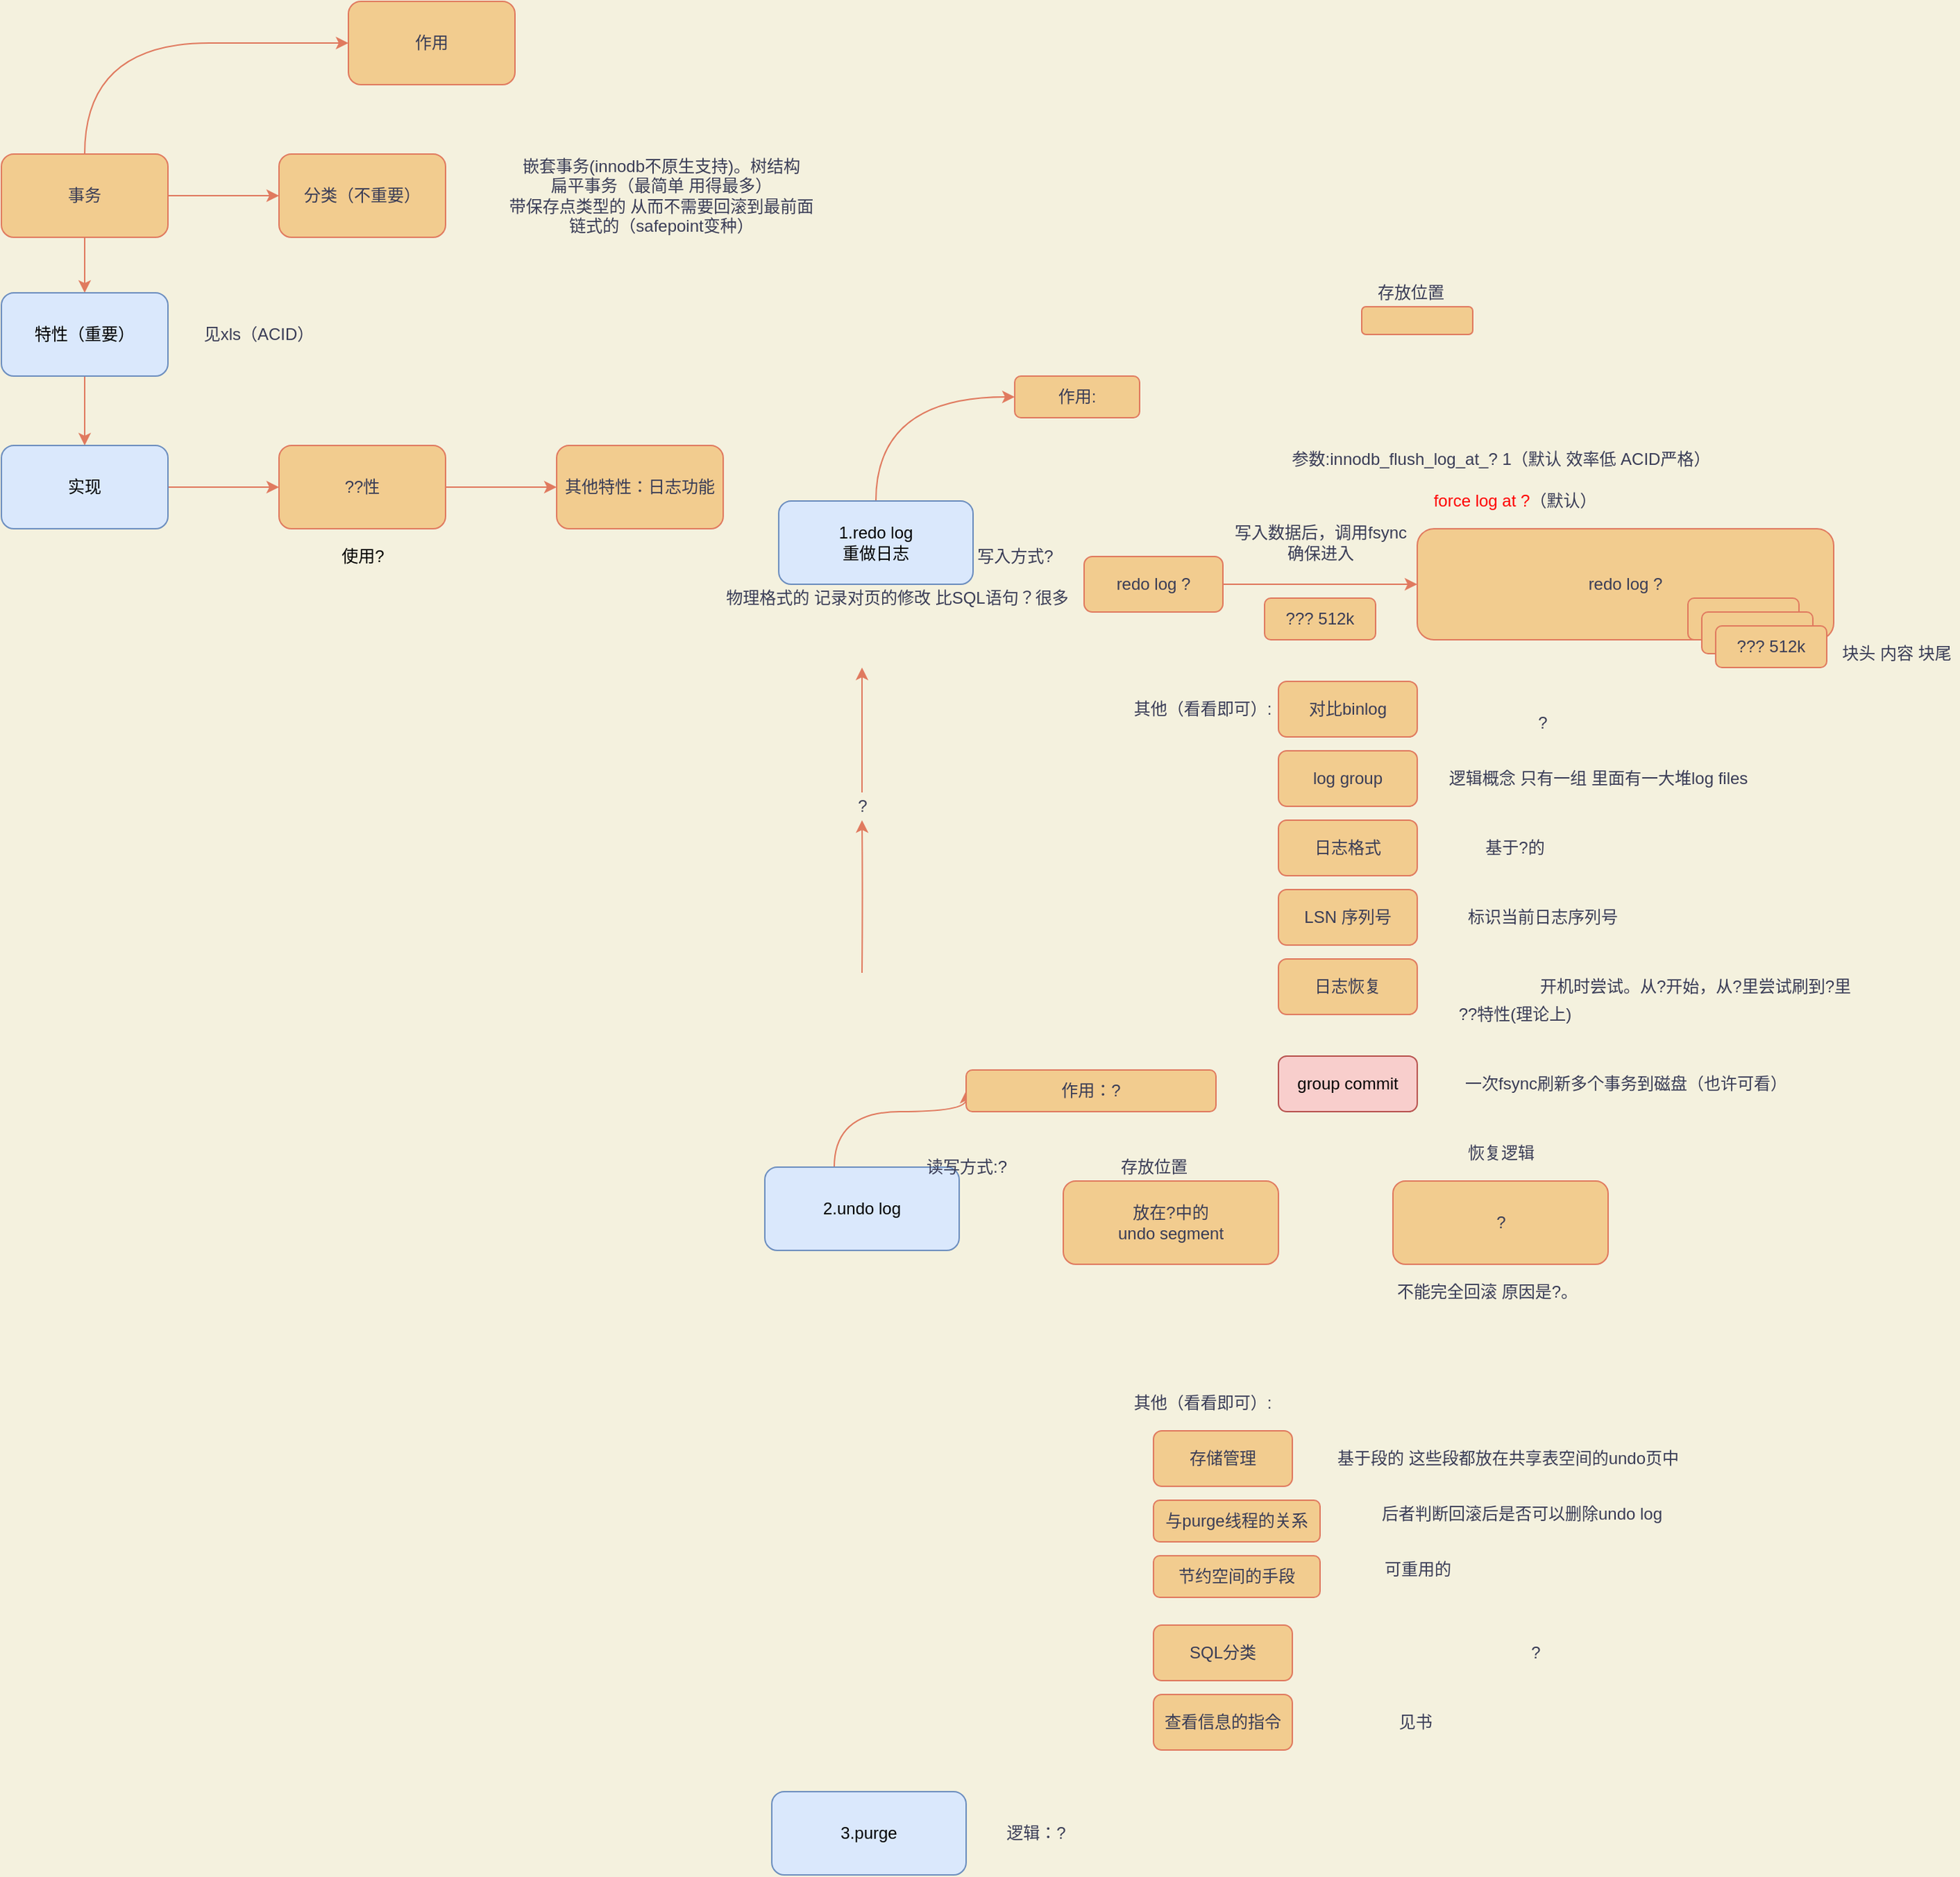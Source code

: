 <mxfile version="13.7.9" type="device"><diagram id="JRkVe0I8rKVUmKoNJj9f" name="事务"><mxGraphModel dx="813" dy="470" grid="1" gridSize="10" guides="1" tooltips="1" connect="1" arrows="1" fold="1" page="1" pageScale="1" pageWidth="3300" pageHeight="4681" background="#F4F1DE" math="0" shadow="0"><root><mxCell id="0"/><mxCell id="1" parent="0"/><mxCell id="Mo89kM1sxFwOf-Kj67yY-2" style="edgeStyle=orthogonalEdgeStyle;curved=1;rounded=1;sketch=0;orthogonalLoop=1;jettySize=auto;html=1;strokeColor=#E07A5F;fillColor=#F2CC8F;fontColor=#393C56;entryX=0;entryY=0.5;entryDx=0;entryDy=0;" parent="1" source="Mo89kM1sxFwOf-Kj67yY-1" target="Mo89kM1sxFwOf-Kj67yY-3" edge="1"><mxGeometry relative="1" as="geometry"><mxPoint x="790" y="250" as="targetPoint"/><Array as="points"><mxPoint x="620" y="250"/><mxPoint x="800" y="250"/></Array></mxGeometry></mxCell><mxCell id="Mo89kM1sxFwOf-Kj67yY-6" value="" style="edgeStyle=orthogonalEdgeStyle;curved=1;rounded=1;sketch=0;orthogonalLoop=1;jettySize=auto;html=1;strokeColor=#E07A5F;fillColor=#F2CC8F;fontColor=#393C56;" parent="1" source="Mo89kM1sxFwOf-Kj67yY-1" target="Mo89kM1sxFwOf-Kj67yY-5" edge="1"><mxGeometry relative="1" as="geometry"/></mxCell><mxCell id="Mo89kM1sxFwOf-Kj67yY-8" value="" style="edgeStyle=orthogonalEdgeStyle;curved=1;rounded=1;sketch=0;orthogonalLoop=1;jettySize=auto;html=1;strokeColor=#E07A5F;fillColor=#F2CC8F;fontColor=#393C56;" parent="1" source="Mo89kM1sxFwOf-Kj67yY-1" target="Mo89kM1sxFwOf-Kj67yY-7" edge="1"><mxGeometry relative="1" as="geometry"/></mxCell><mxCell id="Mo89kM1sxFwOf-Kj67yY-1" value="事务" style="whiteSpace=wrap;html=1;sketch=0;strokeColor=#E07A5F;fillColor=#F2CC8F;fontColor=#393C56;rounded=1;" parent="1" vertex="1"><mxGeometry x="560" y="330" width="120" height="60" as="geometry"/></mxCell><mxCell id="Mo89kM1sxFwOf-Kj67yY-3" value="作用" style="rounded=1;whiteSpace=wrap;html=1;sketch=0;strokeColor=#E07A5F;fillColor=#F2CC8F;fontColor=#393C56;" parent="1" vertex="1"><mxGeometry x="810" y="220" width="120" height="60" as="geometry"/></mxCell><mxCell id="Mo89kM1sxFwOf-Kj67yY-5" value="分类（不重要）" style="whiteSpace=wrap;html=1;sketch=0;strokeColor=#E07A5F;fillColor=#F2CC8F;fontColor=#393C56;rounded=1;" parent="1" vertex="1"><mxGeometry x="760" y="330" width="120" height="60" as="geometry"/></mxCell><mxCell id="Mo89kM1sxFwOf-Kj67yY-12" value="" style="edgeStyle=orthogonalEdgeStyle;curved=1;rounded=1;sketch=0;orthogonalLoop=1;jettySize=auto;html=1;strokeColor=#E07A5F;fillColor=#F2CC8F;fontColor=#393C56;" parent="1" source="Mo89kM1sxFwOf-Kj67yY-7" target="Mo89kM1sxFwOf-Kj67yY-11" edge="1"><mxGeometry relative="1" as="geometry"/></mxCell><mxCell id="Mo89kM1sxFwOf-Kj67yY-7" value="特性（重要）" style="whiteSpace=wrap;html=1;sketch=0;strokeColor=#6c8ebf;fillColor=#dae8fc;rounded=1;" parent="1" vertex="1"><mxGeometry x="560" y="430" width="120" height="60" as="geometry"/></mxCell><mxCell id="Mo89kM1sxFwOf-Kj67yY-9" value="见xls（ACID）" style="text;html=1;align=center;verticalAlign=middle;resizable=0;points=[];autosize=1;fontColor=#393C56;" parent="1" vertex="1"><mxGeometry x="700" y="450" width="90" height="20" as="geometry"/></mxCell><mxCell id="Mo89kM1sxFwOf-Kj67yY-10" value="嵌套事务(innodb不原生支持)。树结构&lt;br&gt;扁平事务（最简单 用得最多）&lt;br&gt;带保存点类型的 从而不需要回滚到最前面&lt;br&gt;链式的（safepoint变种）" style="text;html=1;align=center;verticalAlign=middle;resizable=0;points=[];autosize=1;fontColor=#393C56;" parent="1" vertex="1"><mxGeometry x="920" y="330" width="230" height="60" as="geometry"/></mxCell><mxCell id="Mo89kM1sxFwOf-Kj67yY-14" value="" style="edgeStyle=orthogonalEdgeStyle;curved=1;rounded=1;sketch=0;orthogonalLoop=1;jettySize=auto;html=1;strokeColor=#E07A5F;fillColor=#F2CC8F;fontColor=#393C56;" parent="1" source="Mo89kM1sxFwOf-Kj67yY-11" target="Mo89kM1sxFwOf-Kj67yY-13" edge="1"><mxGeometry relative="1" as="geometry"/></mxCell><mxCell id="Mo89kM1sxFwOf-Kj67yY-11" value="实现" style="whiteSpace=wrap;html=1;sketch=0;strokeColor=#6c8ebf;fillColor=#dae8fc;rounded=1;" parent="1" vertex="1"><mxGeometry x="560" y="540" width="120" height="60" as="geometry"/></mxCell><mxCell id="Mo89kM1sxFwOf-Kj67yY-17" value="" style="edgeStyle=orthogonalEdgeStyle;curved=1;rounded=1;sketch=0;orthogonalLoop=1;jettySize=auto;html=1;strokeColor=#E07A5F;fillColor=#F2CC8F;fontColor=#393C56;" parent="1" source="Mo89kM1sxFwOf-Kj67yY-13" target="Mo89kM1sxFwOf-Kj67yY-16" edge="1"><mxGeometry relative="1" as="geometry"/></mxCell><mxCell id="Mo89kM1sxFwOf-Kj67yY-13" value="??性" style="whiteSpace=wrap;html=1;sketch=0;strokeColor=#E07A5F;fillColor=#F2CC8F;fontColor=#393C56;rounded=1;" parent="1" vertex="1"><mxGeometry x="760" y="540" width="120" height="60" as="geometry"/></mxCell><mxCell id="Mo89kM1sxFwOf-Kj67yY-16" value="其他特性：日志功能" style="whiteSpace=wrap;html=1;sketch=0;strokeColor=#E07A5F;fillColor=#F2CC8F;fontColor=#393C56;rounded=1;" parent="1" vertex="1"><mxGeometry x="960" y="540" width="120" height="60" as="geometry"/></mxCell><mxCell id="Mo89kM1sxFwOf-Kj67yY-45" style="edgeStyle=orthogonalEdgeStyle;curved=1;rounded=1;sketch=0;orthogonalLoop=1;jettySize=auto;html=1;entryX=0;entryY=0.5;entryDx=0;entryDy=0;strokeColor=#E07A5F;fillColor=#F2CC8F;fontColor=#393C56;exitX=0.5;exitY=0;exitDx=0;exitDy=0;" parent="1" source="Mo89kM1sxFwOf-Kj67yY-19" target="Mo89kM1sxFwOf-Kj67yY-38" edge="1"><mxGeometry relative="1" as="geometry"/></mxCell><mxCell id="Mo89kM1sxFwOf-Kj67yY-19" value="1.redo log&lt;br&gt;重做日志" style="rounded=1;whiteSpace=wrap;html=1;sketch=0;strokeColor=#6c8ebf;fillColor=#dae8fc;" parent="1" vertex="1"><mxGeometry x="1120" y="580" width="140" height="60" as="geometry"/></mxCell><mxCell id="Mo89kM1sxFwOf-Kj67yY-27" style="edgeStyle=orthogonalEdgeStyle;curved=1;rounded=1;sketch=0;orthogonalLoop=1;jettySize=auto;html=1;entryX=0;entryY=0.5;entryDx=0;entryDy=0;strokeColor=#E07A5F;fillColor=#F2CC8F;fontColor=#393C56;" parent="1" source="Mo89kM1sxFwOf-Kj67yY-21" target="Mo89kM1sxFwOf-Kj67yY-22" edge="1"><mxGeometry relative="1" as="geometry"/></mxCell><mxCell id="Mo89kM1sxFwOf-Kj67yY-21" value="redo log ?" style="rounded=1;whiteSpace=wrap;html=1;sketch=0;strokeColor=#E07A5F;fillColor=#F2CC8F;fontColor=#393C56;" parent="1" vertex="1"><mxGeometry x="1340" y="620" width="100" height="40" as="geometry"/></mxCell><mxCell id="Mo89kM1sxFwOf-Kj67yY-22" value="redo log ?" style="rounded=1;whiteSpace=wrap;html=1;sketch=0;strokeColor=#E07A5F;fillColor=#F2CC8F;fontColor=#393C56;" parent="1" vertex="1"><mxGeometry x="1580" y="600" width="300" height="80" as="geometry"/></mxCell><mxCell id="Mo89kM1sxFwOf-Kj67yY-23" value="&lt;font color=&quot;#ff0000&quot;&gt;force log at ?&lt;/font&gt;（默认）" style="text;html=1;align=center;verticalAlign=middle;resizable=0;points=[];autosize=1;fontColor=#393C56;" parent="1" vertex="1"><mxGeometry x="1585" y="570" width="130" height="20" as="geometry"/></mxCell><mxCell id="Mo89kM1sxFwOf-Kj67yY-25" value="写入方式?" style="text;html=1;align=center;verticalAlign=middle;resizable=0;points=[];autosize=1;fontColor=#393C56;" parent="1" vertex="1"><mxGeometry x="1255" y="610" width="70" height="20" as="geometry"/></mxCell><mxCell id="Mo89kM1sxFwOf-Kj67yY-28" value="写入数据后，调用fsync&lt;br&gt;确保进入" style="text;html=1;align=center;verticalAlign=middle;resizable=0;points=[];autosize=1;fontColor=#393C56;" parent="1" vertex="1"><mxGeometry x="1440" y="595" width="140" height="30" as="geometry"/></mxCell><mxCell id="Mo89kM1sxFwOf-Kj67yY-29" value="参数:innodb_flush_log_at_? 1（默认 效率低 ACID严格）" style="text;html=1;align=center;verticalAlign=middle;resizable=0;points=[];autosize=1;fontColor=#393C56;" parent="1" vertex="1"><mxGeometry x="1480" y="540" width="320" height="20" as="geometry"/></mxCell><mxCell id="Mo89kM1sxFwOf-Kj67yY-47" style="edgeStyle=orthogonalEdgeStyle;curved=1;rounded=1;sketch=0;orthogonalLoop=1;jettySize=auto;html=1;entryX=0;entryY=0.5;entryDx=0;entryDy=0;strokeColor=#E07A5F;fillColor=#F2CC8F;fontColor=#393C56;" parent="1" source="Mo89kM1sxFwOf-Kj67yY-30" target="Mo89kM1sxFwOf-Kj67yY-46" edge="1"><mxGeometry relative="1" as="geometry"><Array as="points"><mxPoint x="1160" y="1020"/></Array></mxGeometry></mxCell><mxCell id="Mo89kM1sxFwOf-Kj67yY-70" style="edgeStyle=orthogonalEdgeStyle;curved=1;rounded=1;sketch=0;orthogonalLoop=1;jettySize=auto;html=1;strokeColor=#E07A5F;fillColor=#F2CC8F;fontColor=#393C56;" parent="1" source="Mo89kM1sxFwOf-Kj67yY-71" edge="1"><mxGeometry relative="1" as="geometry"><mxPoint x="1180" y="700" as="targetPoint"/><mxPoint x="1180" y="920" as="sourcePoint"/></mxGeometry></mxCell><mxCell id="Mo89kM1sxFwOf-Kj67yY-30" value="2.undo log" style="rounded=1;whiteSpace=wrap;html=1;sketch=0;strokeColor=#6c8ebf;fillColor=#dae8fc;" parent="1" vertex="1"><mxGeometry x="1110" y="1060" width="140" height="60" as="geometry"/></mxCell><mxCell id="Mo89kM1sxFwOf-Kj67yY-31" value="读写方式:?" style="text;html=1;align=center;verticalAlign=middle;resizable=0;points=[];autosize=1;fontColor=#393C56;" parent="1" vertex="1"><mxGeometry x="1220" y="1050" width="70" height="20" as="geometry"/></mxCell><mxCell id="Mo89kM1sxFwOf-Kj67yY-32" value="对比binlog" style="rounded=1;whiteSpace=wrap;html=1;sketch=0;strokeColor=#E07A5F;fillColor=#F2CC8F;fontColor=#393C56;" parent="1" vertex="1"><mxGeometry x="1480" y="710" width="100" height="40" as="geometry"/></mxCell><mxCell id="Mo89kM1sxFwOf-Kj67yY-33" value="物理格式的 记录对页的修改 比SQL语句？很多" style="text;html=1;align=center;verticalAlign=middle;resizable=0;points=[];autosize=1;fontColor=#393C56;" parent="1" vertex="1"><mxGeometry x="1075" y="640" width="260" height="20" as="geometry"/></mxCell><mxCell id="Mo89kM1sxFwOf-Kj67yY-34" value="?" style="text;html=1;align=center;verticalAlign=middle;resizable=0;points=[];autosize=1;fontColor=#393C56;" parent="1" vertex="1"><mxGeometry x="1660" y="730" width="20" height="20" as="geometry"/></mxCell><mxCell id="Mo89kM1sxFwOf-Kj67yY-38" value="&lt;span&gt;作用:&lt;/span&gt;" style="rounded=1;whiteSpace=wrap;html=1;sketch=0;strokeColor=#E07A5F;fillColor=#F2CC8F;fontColor=#393C56;" parent="1" vertex="1"><mxGeometry x="1290" y="490" width="90" height="30" as="geometry"/></mxCell><mxCell id="Mo89kM1sxFwOf-Kj67yY-46" value="&lt;span&gt;作用：?&lt;/span&gt;" style="rounded=1;whiteSpace=wrap;html=1;sketch=0;strokeColor=#E07A5F;fillColor=#F2CC8F;fontColor=#393C56;" parent="1" vertex="1"><mxGeometry x="1255" y="990" width="180" height="30" as="geometry"/></mxCell><mxCell id="Mo89kM1sxFwOf-Kj67yY-51" value="??? 512k" style="rounded=1;whiteSpace=wrap;html=1;sketch=0;strokeColor=#E07A5F;fillColor=#F2CC8F;fontColor=#393C56;" parent="1" vertex="1"><mxGeometry x="1775" y="650" width="80" height="30" as="geometry"/></mxCell><mxCell id="Mo89kM1sxFwOf-Kj67yY-52" value="块头 内容 块尾" style="text;html=1;align=center;verticalAlign=middle;resizable=0;points=[];autosize=1;fontColor=#393C56;" parent="1" vertex="1"><mxGeometry x="1880" y="680" width="90" height="20" as="geometry"/></mxCell><mxCell id="Mo89kM1sxFwOf-Kj67yY-53" value="其他（看看即可）:" style="text;html=1;align=center;verticalAlign=middle;resizable=0;points=[];autosize=1;fontColor=#393C56;" parent="1" vertex="1"><mxGeometry x="1370" y="720" width="110" height="20" as="geometry"/></mxCell><mxCell id="Mo89kM1sxFwOf-Kj67yY-54" value="log group" style="rounded=1;whiteSpace=wrap;html=1;sketch=0;strokeColor=#E07A5F;fillColor=#F2CC8F;fontColor=#393C56;" parent="1" vertex="1"><mxGeometry x="1480" y="760" width="100" height="40" as="geometry"/></mxCell><mxCell id="Mo89kM1sxFwOf-Kj67yY-55" value="逻辑概念 只有一组 里面有一大堆log files" style="text;html=1;align=center;verticalAlign=middle;resizable=0;points=[];autosize=1;fontColor=#393C56;" parent="1" vertex="1"><mxGeometry x="1595" y="770" width="230" height="20" as="geometry"/></mxCell><mxCell id="Mo89kM1sxFwOf-Kj67yY-56" value="??? 512k" style="rounded=1;whiteSpace=wrap;html=1;sketch=0;strokeColor=#E07A5F;fillColor=#F2CC8F;fontColor=#393C56;" parent="1" vertex="1"><mxGeometry x="1470" y="650" width="80" height="30" as="geometry"/></mxCell><mxCell id="Mo89kM1sxFwOf-Kj67yY-57" value="日志格式" style="rounded=1;whiteSpace=wrap;html=1;sketch=0;strokeColor=#E07A5F;fillColor=#F2CC8F;fontColor=#393C56;" parent="1" vertex="1"><mxGeometry x="1480" y="810" width="100" height="40" as="geometry"/></mxCell><mxCell id="Mo89kM1sxFwOf-Kj67yY-58" value="基于?的" style="text;html=1;align=center;verticalAlign=middle;resizable=0;points=[];autosize=1;fontColor=#393C56;" parent="1" vertex="1"><mxGeometry x="1620" y="820" width="60" height="20" as="geometry"/></mxCell><mxCell id="Mo89kM1sxFwOf-Kj67yY-59" value="LSN 序列号" style="rounded=1;whiteSpace=wrap;html=1;sketch=0;strokeColor=#E07A5F;fillColor=#F2CC8F;fontColor=#393C56;" parent="1" vertex="1"><mxGeometry x="1480" y="860" width="100" height="40" as="geometry"/></mxCell><mxCell id="Mo89kM1sxFwOf-Kj67yY-60" value="日志恢复" style="rounded=1;whiteSpace=wrap;html=1;sketch=0;strokeColor=#E07A5F;fillColor=#F2CC8F;fontColor=#393C56;" parent="1" vertex="1"><mxGeometry x="1480" y="910" width="100" height="40" as="geometry"/></mxCell><mxCell id="Mo89kM1sxFwOf-Kj67yY-61" value="开机时尝试。从?开始，从?里尝试刷到?里" style="text;html=1;align=center;verticalAlign=middle;resizable=0;points=[];autosize=1;fontColor=#393C56;" parent="1" vertex="1"><mxGeometry x="1660" y="920" width="240" height="20" as="geometry"/></mxCell><mxCell id="Mo89kM1sxFwOf-Kj67yY-62" value="标识当前日志序列号" style="text;html=1;align=center;verticalAlign=middle;resizable=0;points=[];autosize=1;fontColor=#393C56;" parent="1" vertex="1"><mxGeometry x="1610" y="870" width="120" height="20" as="geometry"/></mxCell><mxCell id="Mo89kM1sxFwOf-Kj67yY-63" value="??特性(理论上)" style="text;html=1;align=center;verticalAlign=middle;resizable=0;points=[];autosize=1;fontColor=#393C56;" parent="1" vertex="1"><mxGeometry x="1600" y="940" width="100" height="20" as="geometry"/></mxCell><mxCell id="Mo89kM1sxFwOf-Kj67yY-64" value="&lt;span&gt;放在?中的&lt;br&gt;undo segment&lt;br&gt;&lt;/span&gt;" style="rounded=1;whiteSpace=wrap;html=1;sketch=0;strokeColor=#E07A5F;fillColor=#F2CC8F;fontColor=#393C56;" parent="1" vertex="1"><mxGeometry x="1325" y="1070" width="155" height="60" as="geometry"/></mxCell><mxCell id="Mo89kM1sxFwOf-Kj67yY-65" value="存放位置" style="text;html=1;align=center;verticalAlign=middle;resizable=0;points=[];autosize=1;fontColor=#393C56;" parent="1" vertex="1"><mxGeometry x="1360" y="1050" width="60" height="20" as="geometry"/></mxCell><mxCell id="Mo89kM1sxFwOf-Kj67yY-66" value="&lt;span&gt;?&lt;/span&gt;" style="rounded=1;whiteSpace=wrap;html=1;sketch=0;strokeColor=#E07A5F;fillColor=#F2CC8F;fontColor=#393C56;" parent="1" vertex="1"><mxGeometry x="1562.5" y="1070" width="155" height="60" as="geometry"/></mxCell><mxCell id="Mo89kM1sxFwOf-Kj67yY-67" value="恢复逻辑" style="text;html=1;align=center;verticalAlign=middle;resizable=0;points=[];autosize=1;fontColor=#393C56;" parent="1" vertex="1"><mxGeometry x="1610" y="1040" width="60" height="20" as="geometry"/></mxCell><mxCell id="Mo89kM1sxFwOf-Kj67yY-68" value="不能完全回滚 原因是?。" style="text;html=1;align=center;verticalAlign=middle;resizable=0;points=[];autosize=1;fontColor=#393C56;" parent="1" vertex="1"><mxGeometry x="1555" y="1140" width="150" height="20" as="geometry"/></mxCell><mxCell id="Mo89kM1sxFwOf-Kj67yY-71" value="?" style="text;html=1;align=center;verticalAlign=middle;resizable=0;points=[];autosize=1;fontColor=#393C56;" parent="1" vertex="1"><mxGeometry x="1170" y="790" width="20" height="20" as="geometry"/></mxCell><mxCell id="Mo89kM1sxFwOf-Kj67yY-72" style="edgeStyle=orthogonalEdgeStyle;curved=1;rounded=1;sketch=0;orthogonalLoop=1;jettySize=auto;html=1;strokeColor=#E07A5F;fillColor=#F2CC8F;fontColor=#393C56;" parent="1" target="Mo89kM1sxFwOf-Kj67yY-71" edge="1"><mxGeometry relative="1" as="geometry"><mxPoint x="1180" y="700" as="targetPoint"/><mxPoint x="1180" y="920" as="sourcePoint"/></mxGeometry></mxCell><mxCell id="Mo89kM1sxFwOf-Kj67yY-74" value="" style="rounded=1;whiteSpace=wrap;html=1;sketch=0;strokeColor=#E07A5F;fillColor=#F2CC8F;fontColor=#393C56;" parent="1" vertex="1"><mxGeometry x="1540" y="440" width="80" height="20" as="geometry"/></mxCell><mxCell id="Mo89kM1sxFwOf-Kj67yY-75" value="存放位置" style="text;html=1;align=center;verticalAlign=middle;resizable=0;points=[];autosize=1;fontColor=#393C56;" parent="1" vertex="1"><mxGeometry x="1545" y="420" width="60" height="20" as="geometry"/></mxCell><mxCell id="Mo89kM1sxFwOf-Kj67yY-76" value="其他（看看即可）:" style="text;html=1;align=center;verticalAlign=middle;resizable=0;points=[];autosize=1;fontColor=#393C56;" parent="1" vertex="1"><mxGeometry x="1370" y="1220" width="110" height="20" as="geometry"/></mxCell><mxCell id="Mo89kM1sxFwOf-Kj67yY-77" value="存储管理" style="rounded=1;whiteSpace=wrap;html=1;sketch=0;strokeColor=#E07A5F;fillColor=#F2CC8F;fontColor=#393C56;" parent="1" vertex="1"><mxGeometry x="1390" y="1250" width="100" height="40" as="geometry"/></mxCell><mxCell id="Mo89kM1sxFwOf-Kj67yY-78" value="基于段的 这些段都放在共享表空间的undo页中" style="text;html=1;align=center;verticalAlign=middle;resizable=0;points=[];autosize=1;fontColor=#393C56;" parent="1" vertex="1"><mxGeometry x="1515" y="1260" width="260" height="20" as="geometry"/></mxCell><mxCell id="Mo89kM1sxFwOf-Kj67yY-79" value="与purge线程的关系" style="rounded=1;whiteSpace=wrap;html=1;sketch=0;strokeColor=#E07A5F;fillColor=#F2CC8F;fontColor=#393C56;" parent="1" vertex="1"><mxGeometry x="1390" y="1300" width="120" height="30" as="geometry"/></mxCell><mxCell id="Mo89kM1sxFwOf-Kj67yY-80" value="后者判断回滚后是否可以删除undo log" style="text;html=1;align=center;verticalAlign=middle;resizable=0;points=[];autosize=1;fontColor=#393C56;" parent="1" vertex="1"><mxGeometry x="1545" y="1300" width="220" height="20" as="geometry"/></mxCell><mxCell id="Mo89kM1sxFwOf-Kj67yY-81" value="节约空间的手段" style="rounded=1;whiteSpace=wrap;html=1;sketch=0;strokeColor=#E07A5F;fillColor=#F2CC8F;fontColor=#393C56;" parent="1" vertex="1"><mxGeometry x="1390" y="1340" width="120" height="30" as="geometry"/></mxCell><mxCell id="Mo89kM1sxFwOf-Kj67yY-82" value="可重用的" style="text;html=1;align=center;verticalAlign=middle;resizable=0;points=[];autosize=1;fontColor=#393C56;" parent="1" vertex="1"><mxGeometry x="1550" y="1340" width="60" height="20" as="geometry"/></mxCell><mxCell id="Mo89kM1sxFwOf-Kj67yY-83" value="SQL分类" style="rounded=1;whiteSpace=wrap;html=1;sketch=0;strokeColor=#E07A5F;fillColor=#F2CC8F;fontColor=#393C56;" parent="1" vertex="1"><mxGeometry x="1390" y="1390" width="100" height="40" as="geometry"/></mxCell><mxCell id="Mo89kM1sxFwOf-Kj67yY-84" value="?" style="text;html=1;align=center;verticalAlign=middle;resizable=0;points=[];autosize=1;fontColor=#393C56;" parent="1" vertex="1"><mxGeometry x="1655" y="1400" width="20" height="20" as="geometry"/></mxCell><mxCell id="Mo89kM1sxFwOf-Kj67yY-85" value="查看信息的指令" style="rounded=1;whiteSpace=wrap;html=1;sketch=0;strokeColor=#E07A5F;fillColor=#F2CC8F;fontColor=#393C56;" parent="1" vertex="1"><mxGeometry x="1390" y="1440" width="100" height="40" as="geometry"/></mxCell><mxCell id="Mo89kM1sxFwOf-Kj67yY-86" value="见书&amp;nbsp;" style="text;html=1;align=center;verticalAlign=middle;resizable=0;points=[];autosize=1;fontColor=#393C56;" parent="1" vertex="1"><mxGeometry x="1560" y="1450" width="40" height="20" as="geometry"/></mxCell><mxCell id="Mo89kM1sxFwOf-Kj67yY-87" value="3.purge" style="rounded=1;whiteSpace=wrap;html=1;sketch=0;strokeColor=#6c8ebf;fillColor=#dae8fc;" parent="1" vertex="1"><mxGeometry x="1115" y="1510" width="140" height="60" as="geometry"/></mxCell><mxCell id="Mo89kM1sxFwOf-Kj67yY-88" value="逻辑：?" style="text;html=1;align=center;verticalAlign=middle;resizable=0;points=[];autosize=1;fontColor=#393C56;" parent="1" vertex="1"><mxGeometry x="1275" y="1530" width="60" height="20" as="geometry"/></mxCell><mxCell id="Mo89kM1sxFwOf-Kj67yY-89" value="group commit" style="rounded=1;whiteSpace=wrap;html=1;sketch=0;strokeColor=#b85450;fillColor=#f8cecc;" parent="1" vertex="1"><mxGeometry x="1480" y="980" width="100" height="40" as="geometry"/></mxCell><mxCell id="Mo89kM1sxFwOf-Kj67yY-90" value="一次fsync刷新多个事务到磁盘（也许可看）" style="text;html=1;align=center;verticalAlign=middle;resizable=0;points=[];autosize=1;fontColor=#393C56;" parent="1" vertex="1"><mxGeometry x="1605" y="990" width="250" height="20" as="geometry"/></mxCell><mxCell id="UcTimHN6J0KQAAJNOBu0-1" value="??? 512k" style="rounded=1;whiteSpace=wrap;html=1;sketch=0;strokeColor=#E07A5F;fillColor=#F2CC8F;fontColor=#393C56;" vertex="1" parent="1"><mxGeometry x="1785" y="660" width="80" height="30" as="geometry"/></mxCell><mxCell id="UcTimHN6J0KQAAJNOBu0-2" value="??? 512k" style="rounded=1;whiteSpace=wrap;html=1;sketch=0;strokeColor=#E07A5F;fillColor=#F2CC8F;fontColor=#393C56;" vertex="1" parent="1"><mxGeometry x="1795" y="670" width="80" height="30" as="geometry"/></mxCell><mxCell id="UcTimHN6J0KQAAJNOBu0-4" value="使用?" style="text;html=1;align=center;verticalAlign=middle;resizable=0;points=[];autosize=1;" vertex="1" parent="1"><mxGeometry x="795" y="610" width="50" height="20" as="geometry"/></mxCell></root></mxGraphModel></diagram></mxfile>